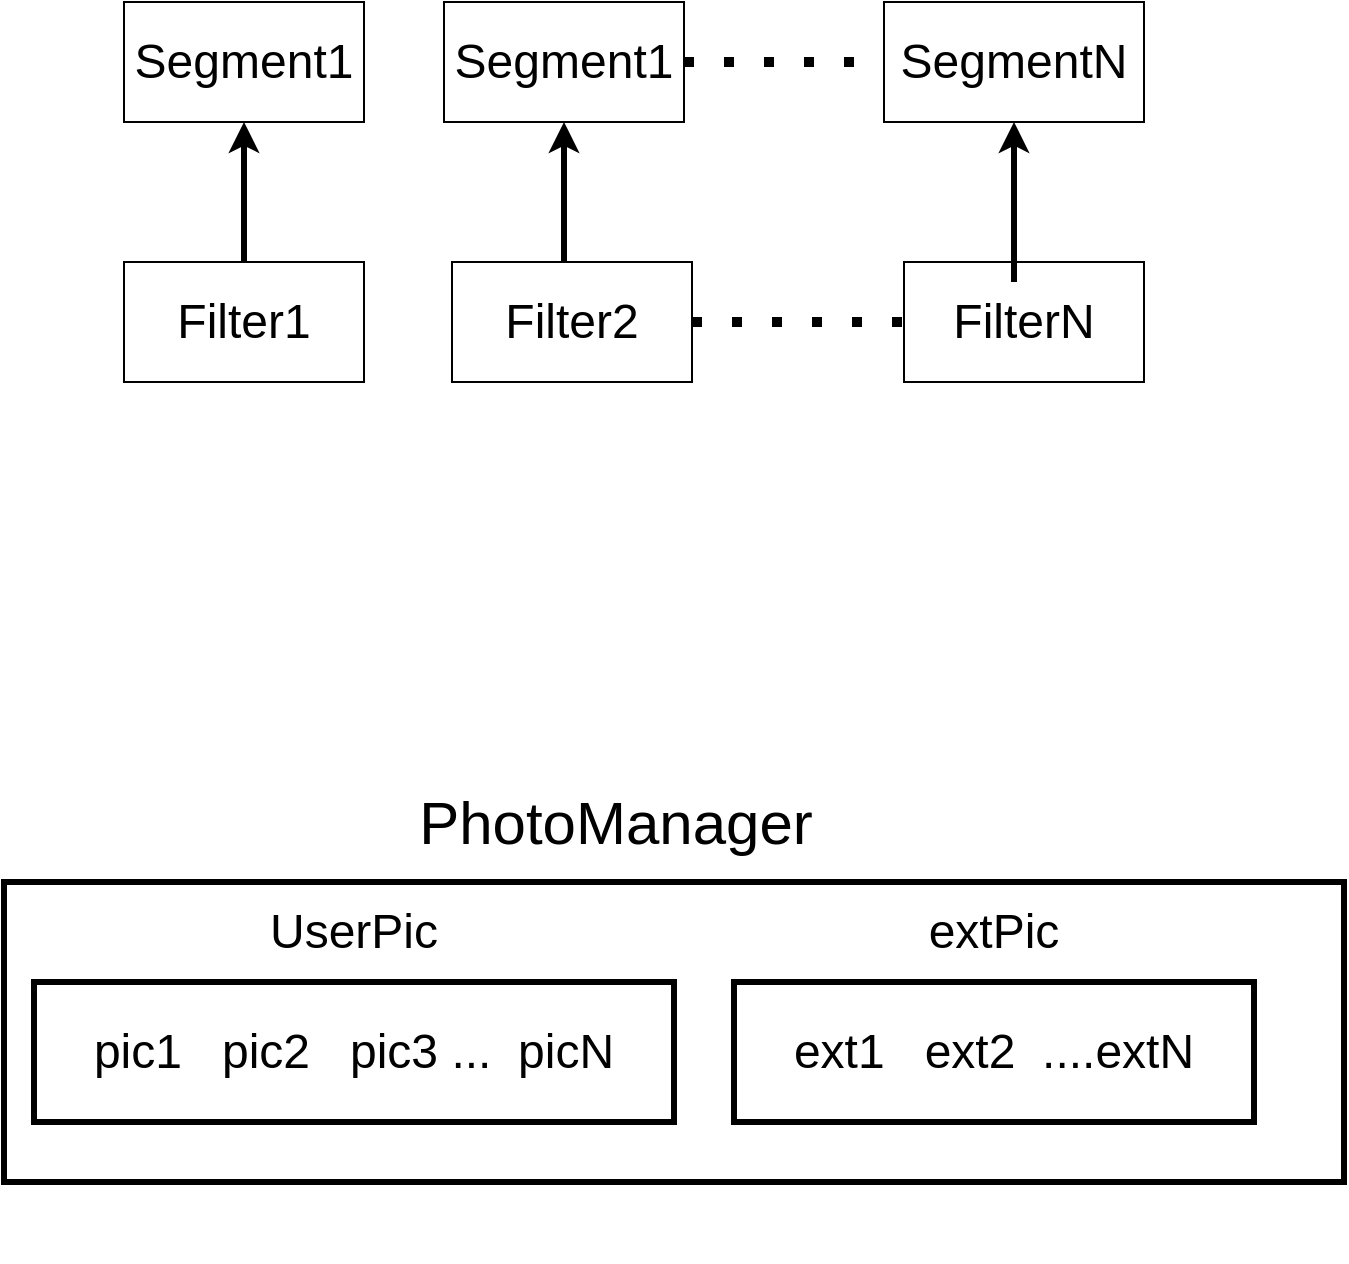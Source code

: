 <mxfile version="14.9.4" type="github">
  <diagram id="AVngD0tcw0efGsFr7O5R" name="Page-1">
    <mxGraphModel dx="1422" dy="702" grid="1" gridSize="10" guides="1" tooltips="1" connect="1" arrows="1" fold="1" page="1" pageScale="1" pageWidth="827" pageHeight="1169" math="0" shadow="0">
      <root>
        <mxCell id="0" />
        <mxCell id="1" parent="0" />
        <mxCell id="FLVjzXz2_E-ynMVPb_XI-14" value="" style="group" vertex="1" connectable="0" parent="1">
          <mxGeometry x="90" y="620" width="670" height="260" as="geometry" />
        </mxCell>
        <mxCell id="FLVjzXz2_E-ynMVPb_XI-11" value="" style="group" vertex="1" connectable="0" parent="FLVjzXz2_E-ynMVPb_XI-14">
          <mxGeometry y="70" width="670" height="190" as="geometry" />
        </mxCell>
        <mxCell id="Na_N96Jh_YFap5u9xBzC-9" value="" style="rounded=0;whiteSpace=wrap;html=1;strokeWidth=3;" parent="FLVjzXz2_E-ynMVPb_XI-11" vertex="1">
          <mxGeometry width="670" height="150" as="geometry" />
        </mxCell>
        <mxCell id="FLVjzXz2_E-ynMVPb_XI-6" value="" style="group" vertex="1" connectable="0" parent="FLVjzXz2_E-ynMVPb_XI-11">
          <mxGeometry x="15" y="10" width="640" height="180" as="geometry" />
        </mxCell>
        <mxCell id="Na_N96Jh_YFap5u9xBzC-3" value="&lt;font style=&quot;font-size: 24px&quot;&gt;pic1&amp;nbsp; &amp;nbsp;pic2&amp;nbsp; &amp;nbsp;pic3 ...&amp;nbsp; picN&lt;/font&gt;" style="rounded=0;whiteSpace=wrap;html=1;strokeWidth=3;" parent="FLVjzXz2_E-ynMVPb_XI-6" vertex="1">
          <mxGeometry y="40" width="320" height="70" as="geometry" />
        </mxCell>
        <mxCell id="Na_N96Jh_YFap5u9xBzC-4" value="&lt;span style=&quot;font-size: 24px&quot;&gt;UserPic&lt;/span&gt;" style="text;html=1;strokeColor=none;fillColor=none;align=center;verticalAlign=middle;whiteSpace=wrap;rounded=0;" parent="FLVjzXz2_E-ynMVPb_XI-6" vertex="1">
          <mxGeometry x="105" width="110" height="30" as="geometry" />
        </mxCell>
        <mxCell id="FLVjzXz2_E-ynMVPb_XI-8" value="" style="group" vertex="1" connectable="0" parent="FLVjzXz2_E-ynMVPb_XI-6">
          <mxGeometry x="350" y="5" width="260" height="105" as="geometry" />
        </mxCell>
        <mxCell id="FLVjzXz2_E-ynMVPb_XI-9" value="&lt;font style=&quot;font-size: 24px&quot;&gt;ext1&amp;nbsp; &amp;nbsp;ext2&amp;nbsp; ....extN&lt;/font&gt;" style="rounded=0;whiteSpace=wrap;html=1;strokeWidth=3;" vertex="1" parent="FLVjzXz2_E-ynMVPb_XI-8">
          <mxGeometry y="35" width="260" height="70" as="geometry" />
        </mxCell>
        <mxCell id="FLVjzXz2_E-ynMVPb_XI-10" value="&lt;span style=&quot;font-size: 24px&quot;&gt;extPic&lt;/span&gt;" style="text;html=1;strokeColor=none;fillColor=none;align=center;verticalAlign=middle;whiteSpace=wrap;rounded=0;" vertex="1" parent="FLVjzXz2_E-ynMVPb_XI-8">
          <mxGeometry x="70" width="120" height="20" as="geometry" />
        </mxCell>
        <mxCell id="FLVjzXz2_E-ynMVPb_XI-13" value="PhotoManager" style="text;html=1;strokeColor=none;fillColor=none;align=center;verticalAlign=middle;whiteSpace=wrap;rounded=0;fontSize=30;" vertex="1" parent="FLVjzXz2_E-ynMVPb_XI-14">
          <mxGeometry x="181" width="250" height="80" as="geometry" />
        </mxCell>
        <mxCell id="FLVjzXz2_E-ynMVPb_XI-45" value="" style="group" vertex="1" connectable="0" parent="1">
          <mxGeometry x="150" y="250" width="510" height="190" as="geometry" />
        </mxCell>
        <mxCell id="FLVjzXz2_E-ynMVPb_XI-42" value="" style="group" vertex="1" connectable="0" parent="FLVjzXz2_E-ynMVPb_XI-45">
          <mxGeometry width="510" height="190" as="geometry" />
        </mxCell>
        <mxCell id="FLVjzXz2_E-ynMVPb_XI-23" value="" style="group" vertex="1" connectable="0" parent="FLVjzXz2_E-ynMVPb_XI-42">
          <mxGeometry width="510" height="60" as="geometry" />
        </mxCell>
        <mxCell id="FLVjzXz2_E-ynMVPb_XI-16" value="&lt;font style=&quot;font-size: 24px&quot;&gt;Segment1&lt;/font&gt;" style="rounded=0;whiteSpace=wrap;html=1;" vertex="1" parent="FLVjzXz2_E-ynMVPb_XI-23">
          <mxGeometry width="120" height="60" as="geometry" />
        </mxCell>
        <mxCell id="FLVjzXz2_E-ynMVPb_XI-19" value="&lt;font style=&quot;font-size: 24px&quot;&gt;Segment1&lt;/font&gt;" style="rounded=0;whiteSpace=wrap;html=1;" vertex="1" parent="FLVjzXz2_E-ynMVPb_XI-23">
          <mxGeometry x="160" width="120" height="60" as="geometry" />
        </mxCell>
        <mxCell id="FLVjzXz2_E-ynMVPb_XI-20" value="&lt;font style=&quot;font-size: 24px&quot;&gt;SegmentN&lt;/font&gt;" style="rounded=0;whiteSpace=wrap;html=1;" vertex="1" parent="FLVjzXz2_E-ynMVPb_XI-23">
          <mxGeometry x="380" width="130" height="60" as="geometry" />
        </mxCell>
        <mxCell id="FLVjzXz2_E-ynMVPb_XI-22" value="" style="endArrow=none;dashed=1;html=1;dashPattern=1 3;strokeWidth=5;entryX=0;entryY=0.5;entryDx=0;entryDy=0;exitX=1;exitY=0.5;exitDx=0;exitDy=0;" edge="1" parent="FLVjzXz2_E-ynMVPb_XI-23" source="FLVjzXz2_E-ynMVPb_XI-19" target="FLVjzXz2_E-ynMVPb_XI-20">
          <mxGeometry width="50" height="50" relative="1" as="geometry">
            <mxPoint x="320" y="280" as="sourcePoint" />
            <mxPoint x="370" y="230" as="targetPoint" />
          </mxGeometry>
        </mxCell>
        <mxCell id="FLVjzXz2_E-ynMVPb_XI-29" value="" style="endArrow=classic;html=1;strokeWidth=3;exitX=0.5;exitY=0;exitDx=0;exitDy=0;entryX=0.5;entryY=1;entryDx=0;entryDy=0;startArrow=none;" edge="1" parent="FLVjzXz2_E-ynMVPb_XI-42" source="FLVjzXz2_E-ynMVPb_XI-38" target="FLVjzXz2_E-ynMVPb_XI-16">
          <mxGeometry width="50" height="50" relative="1" as="geometry">
            <mxPoint x="20" y="110" as="sourcePoint" />
            <mxPoint x="70" y="60" as="targetPoint" />
          </mxGeometry>
        </mxCell>
        <mxCell id="FLVjzXz2_E-ynMVPb_XI-31" value="" style="endArrow=classic;html=1;strokeWidth=3;entryX=0.5;entryY=1;entryDx=0;entryDy=0;" edge="1" parent="FLVjzXz2_E-ynMVPb_XI-42" target="FLVjzXz2_E-ynMVPb_XI-19">
          <mxGeometry width="50" height="50" relative="1" as="geometry">
            <mxPoint x="220" y="130" as="sourcePoint" />
            <mxPoint x="310" y="220" as="targetPoint" />
          </mxGeometry>
        </mxCell>
        <mxCell id="FLVjzXz2_E-ynMVPb_XI-39" value="&lt;font style=&quot;font-size: 24px&quot;&gt;Filter2&lt;/font&gt;" style="rounded=0;whiteSpace=wrap;html=1;" vertex="1" parent="FLVjzXz2_E-ynMVPb_XI-42">
          <mxGeometry x="164" y="130" width="120" height="60" as="geometry" />
        </mxCell>
        <mxCell id="FLVjzXz2_E-ynMVPb_XI-40" value="" style="endArrow=none;dashed=1;html=1;dashPattern=1 3;strokeWidth=5;entryX=0;entryY=0.5;entryDx=0;entryDy=0;exitX=1;exitY=0.5;exitDx=0;exitDy=0;" edge="1" source="FLVjzXz2_E-ynMVPb_XI-39" target="FLVjzXz2_E-ynMVPb_XI-41" parent="FLVjzXz2_E-ynMVPb_XI-42">
          <mxGeometry width="50" height="50" relative="1" as="geometry">
            <mxPoint x="130" y="-130" as="sourcePoint" />
            <mxPoint x="180" y="-180" as="targetPoint" />
          </mxGeometry>
        </mxCell>
        <mxCell id="FLVjzXz2_E-ynMVPb_XI-41" value="&lt;font style=&quot;font-size: 24px&quot;&gt;FilterN&lt;/font&gt;" style="rounded=0;whiteSpace=wrap;html=1;" vertex="1" parent="FLVjzXz2_E-ynMVPb_XI-42">
          <mxGeometry x="390" y="130" width="120" height="60" as="geometry" />
        </mxCell>
        <mxCell id="FLVjzXz2_E-ynMVPb_XI-38" value="&lt;font style=&quot;font-size: 24px&quot;&gt;Filter1&lt;/font&gt;" style="rounded=0;whiteSpace=wrap;html=1;" vertex="1" parent="FLVjzXz2_E-ynMVPb_XI-42">
          <mxGeometry y="130" width="120" height="60" as="geometry" />
        </mxCell>
        <mxCell id="FLVjzXz2_E-ynMVPb_XI-44" value="" style="endArrow=classic;html=1;strokeWidth=3;entryX=0.5;entryY=1;entryDx=0;entryDy=0;" edge="1" parent="FLVjzXz2_E-ynMVPb_XI-45" target="FLVjzXz2_E-ynMVPb_XI-20">
          <mxGeometry width="50" height="50" relative="1" as="geometry">
            <mxPoint x="445" y="140" as="sourcePoint" />
            <mxPoint x="320" y="180" as="targetPoint" />
          </mxGeometry>
        </mxCell>
      </root>
    </mxGraphModel>
  </diagram>
</mxfile>
